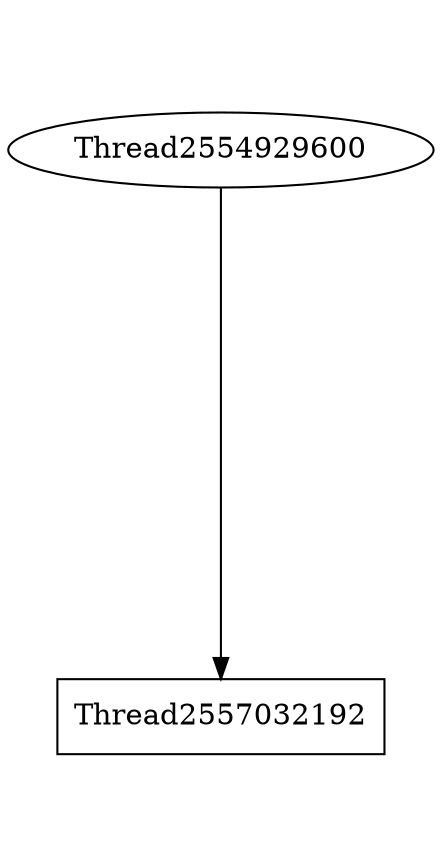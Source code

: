 digraph G {
graph[center=true, ratio=2];
Thread2554929600 -> Thread2557032192 [arrowhead=normal];
Thread2557032192 [shape=box,color=black];
}